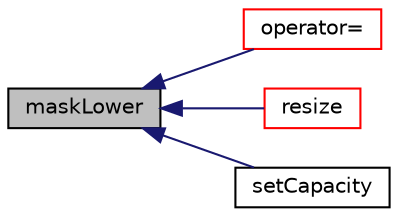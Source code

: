 digraph "maskLower"
{
  bgcolor="transparent";
  edge [fontname="Helvetica",fontsize="10",labelfontname="Helvetica",labelfontsize="10"];
  node [fontname="Helvetica",fontsize="10",shape=record];
  rankdir="LR";
  Node1 [label="maskLower",height=0.2,width=0.4,color="black", fillcolor="grey75", style="filled", fontcolor="black"];
  Node1 -> Node2 [dir="back",color="midnightblue",fontsize="10",style="solid",fontname="Helvetica"];
  Node2 [label="operator=",height=0.2,width=0.4,color="red",URL="$a01745.html#a2c5b11c36b03e179830b2cf26d1d414c",tooltip="Assignment of all entries to the given value. Takes linear time. "];
  Node1 -> Node3 [dir="back",color="midnightblue",fontsize="10",style="solid",fontname="Helvetica"];
  Node3 [label="resize",height=0.2,width=0.4,color="red",URL="$a01745.html#a269162b4a99f0b5255951cfe3309f517",tooltip="Reset addressable list size, does not shrink the allocated size. "];
  Node1 -> Node4 [dir="back",color="midnightblue",fontsize="10",style="solid",fontname="Helvetica"];
  Node4 [label="setCapacity",height=0.2,width=0.4,color="black",URL="$a01745.html#a3769bf93f15609625d62b693c566bcd1",tooltip="Alter the size of the underlying storage. "];
}
